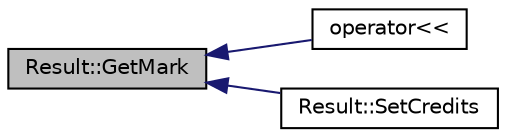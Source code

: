 digraph "Result::GetMark"
{
  edge [fontname="Helvetica",fontsize="10",labelfontname="Helvetica",labelfontsize="10"];
  node [fontname="Helvetica",fontsize="10",shape=record];
  rankdir="LR";
  Node41 [label="Result::GetMark",height=0.2,width=0.4,color="black", fillcolor="grey75", style="filled", fontcolor="black"];
  Node41 -> Node42 [dir="back",color="midnightblue",fontsize="10",style="solid",fontname="Helvetica"];
  Node42 [label="operator\<\<",height=0.2,width=0.4,color="black", fillcolor="white", style="filled",URL="$_topic04_2codeblocks2_2main_8cpp.html#a2e6bba8cd52562bf852fd6d72e8b2d75"];
  Node41 -> Node43 [dir="back",color="midnightblue",fontsize="10",style="solid",fontname="Helvetica"];
  Node43 [label="Result::SetCredits",height=0.2,width=0.4,color="black", fillcolor="white", style="filled",URL="$class_result.html#aca9c29847b76da89b77690dcba79eb77"];
}
